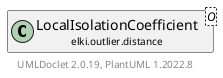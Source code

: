 @startuml
    remove .*\.(Instance|Par|Parameterizer|Factory)$
    set namespaceSeparator none
    hide empty fields
    hide empty methods

    class "<size:14>LocalIsolationCoefficient.Par\n<size:10>elki.outlier.distance" as elki.outlier.distance.LocalIsolationCoefficient.Par<O> [[LocalIsolationCoefficient.Par.html]] {
        {static} +K_ID: OptionID
        #distance: Distance<? super O>
        #k: int
        +configure(Parameterization): void
        +make(): LocalIsolationCoefficient<O>
    }

    interface "<size:14>Parameterizer\n<size:10>elki.utilities.optionhandling" as elki.utilities.optionhandling.Parameterizer [[../../utilities/optionhandling/Parameterizer.html]] {
        {abstract} +make(): Object
    }
    class "<size:14>LocalIsolationCoefficient\n<size:10>elki.outlier.distance" as elki.outlier.distance.LocalIsolationCoefficient<O> [[LocalIsolationCoefficient.html]]

    elki.utilities.optionhandling.Parameterizer <|.. elki.outlier.distance.LocalIsolationCoefficient.Par
    elki.outlier.distance.LocalIsolationCoefficient +-- elki.outlier.distance.LocalIsolationCoefficient.Par

    center footer UMLDoclet 2.0.19, PlantUML 1.2022.8
@enduml
